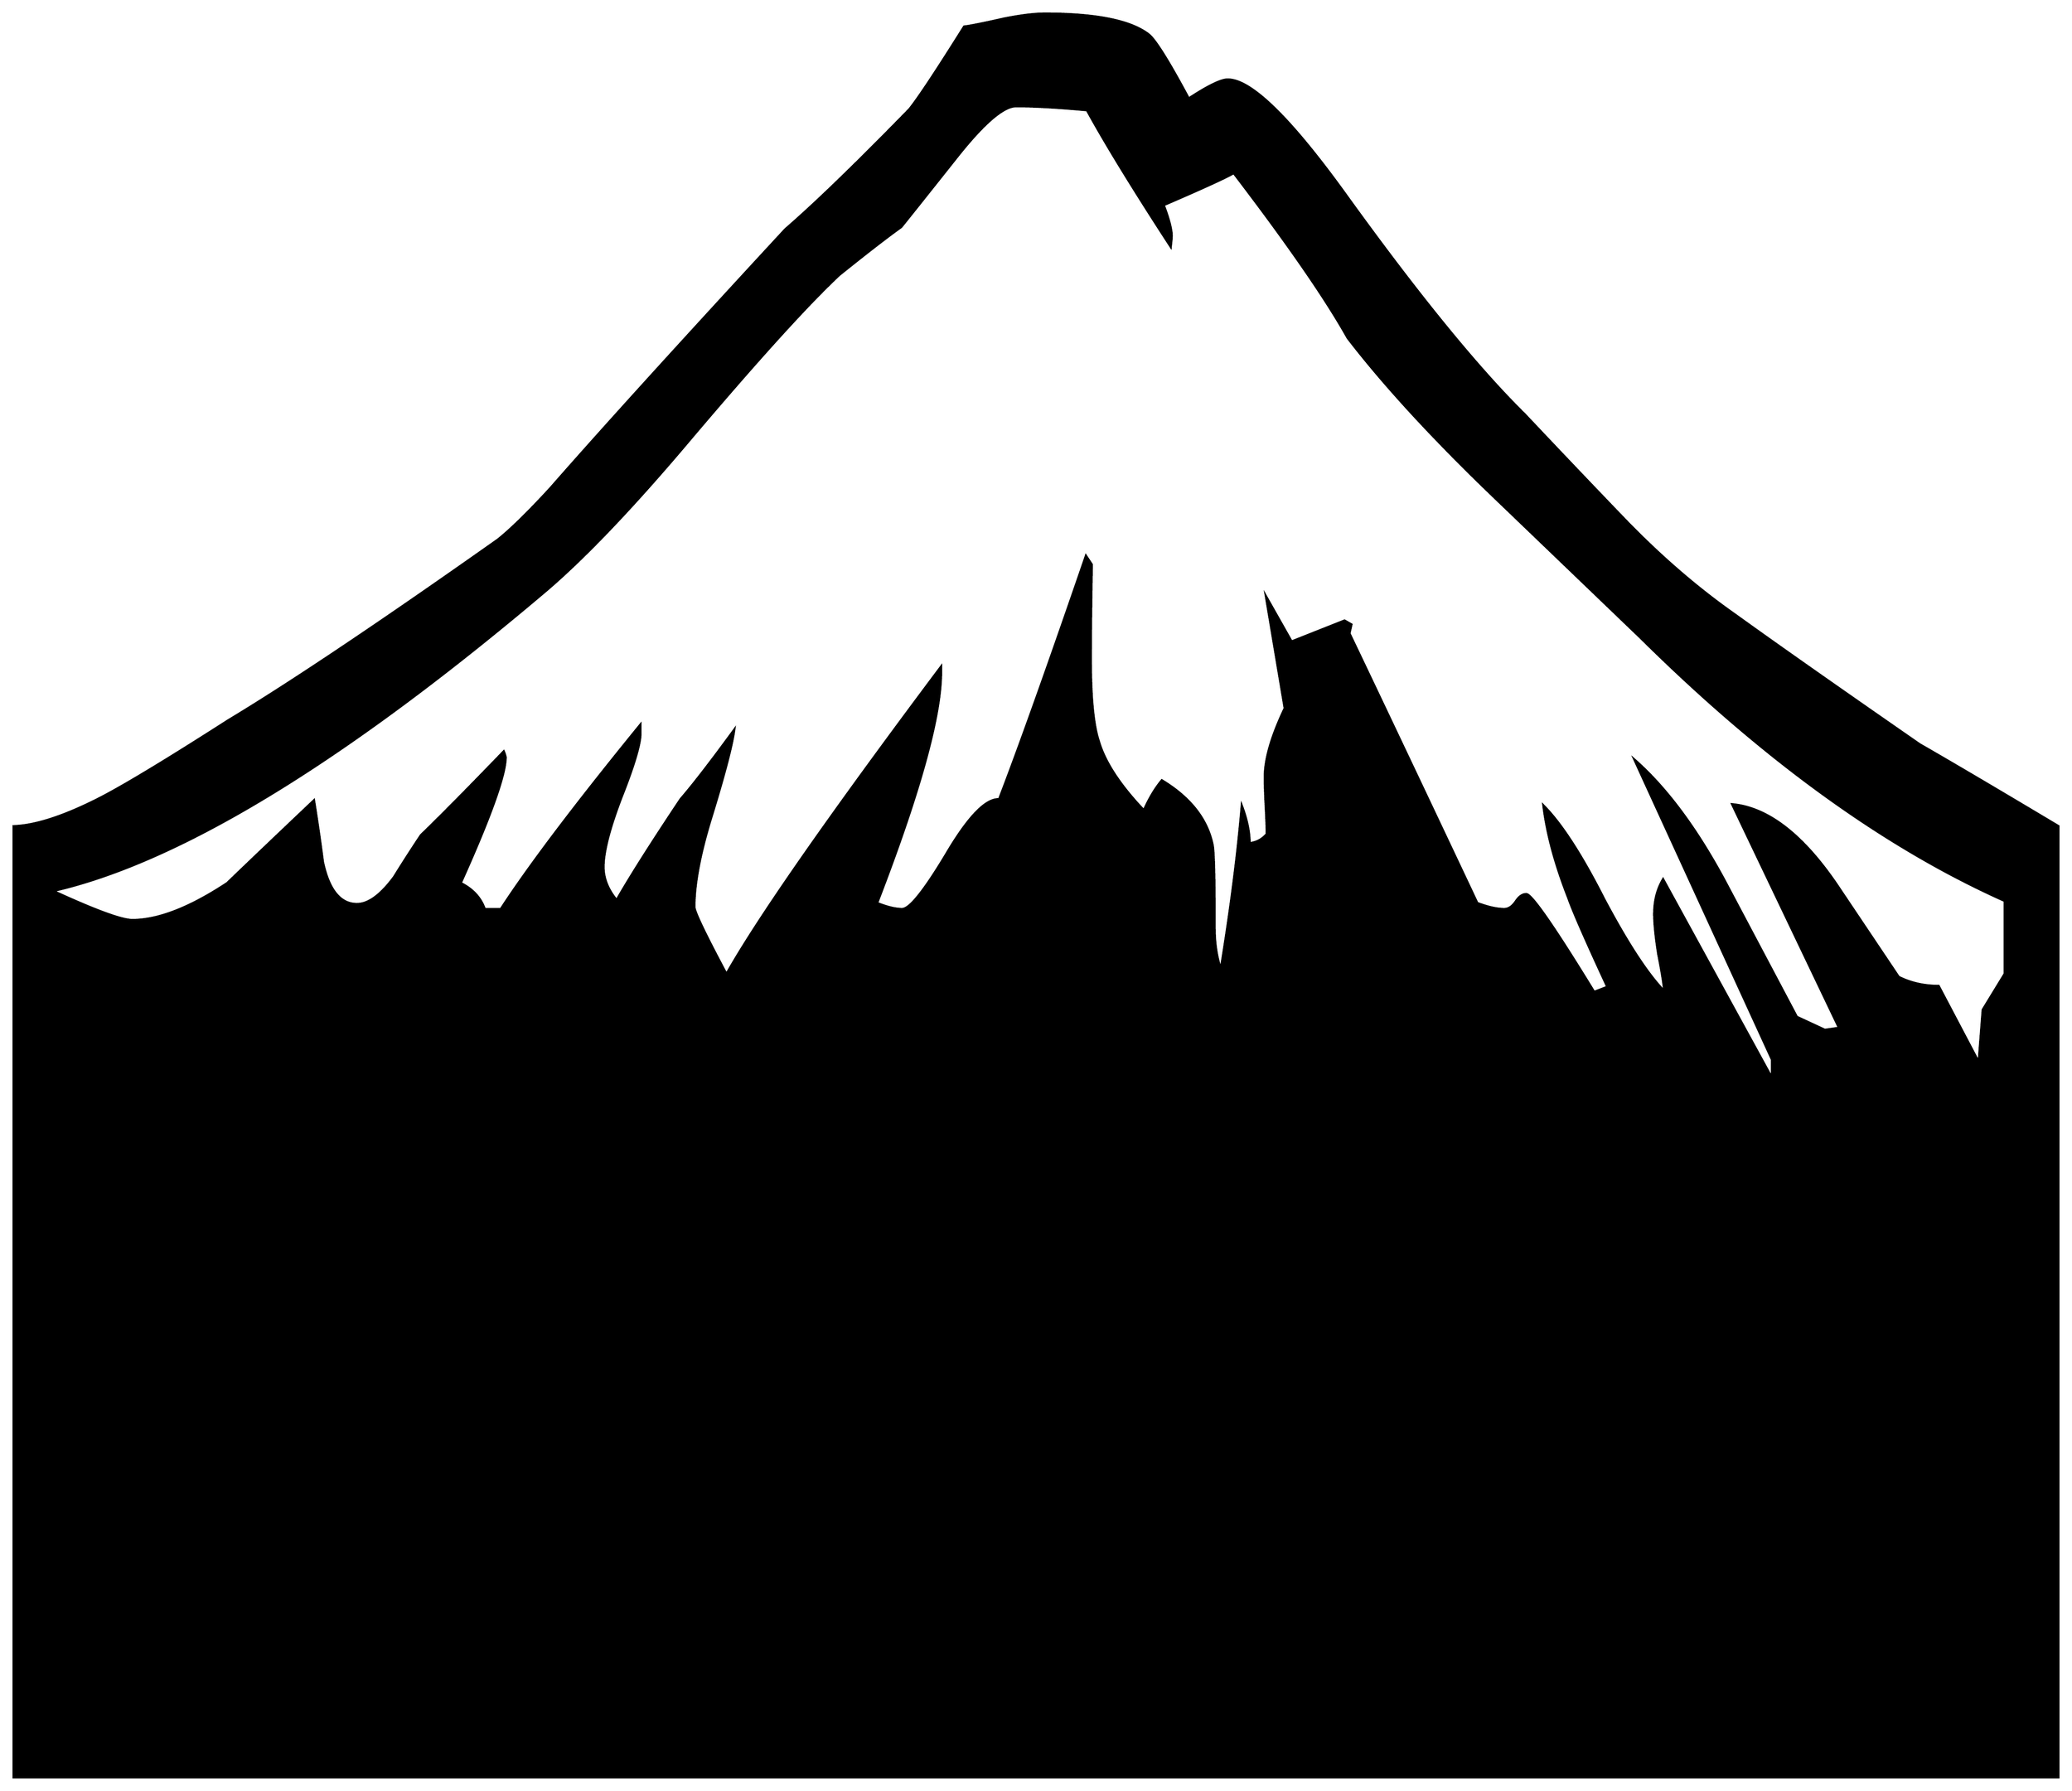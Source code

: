 


\begin{tikzpicture}[y=0.80pt, x=0.80pt, yscale=-1.0, xscale=1.0, inner sep=0pt, outer sep=0pt]
\begin{scope}[shift={(100.0,1565.0)},nonzero rule]
  \path[draw=.,fill=.,line width=1.600pt] (2048.0,442.0) --
    (0.0,442.0) -- (0.0,-511.0) .. controls (22.0,-511.667) and
    (50.667,-521.0) .. (86.0,-539.0) .. controls (110.667,-551.667)
    and (153.667,-577.667) .. (215.0,-617.0) .. controls
    (277.0,-654.333) and (367.0,-714.667) .. (485.0,-798.0) ..
    controls (498.333,-808.667) and (516.0,-826.0) .. (538.0,-850.0)
    .. controls (589.333,-908.667) and (667.667,-995.0) ..
    (773.0,-1109.0) .. controls (802.333,-1134.333) and
    (843.667,-1174.333) .. (897.0,-1229.0) .. controls
    (905.667,-1239.667) and (924.0,-1267.333) .. (952.0,-1312.0) ..
    controls (958.0,-1312.667) and (971.333,-1315.333) ..
    (992.0,-1320.0) .. controls (1008.667,-1323.333) and
    (1022.333,-1325.0) .. (1033.0,-1325.0) .. controls
    (1084.333,-1325.0) and (1119.0,-1318.0) .. (1137.0,-1304.0) ..
    controls (1143.667,-1298.667) and (1157.0,-1277.333) ..
    (1177.0,-1240.0) .. controls (1196.333,-1252.667) and
    (1209.333,-1259.0) .. (1216.0,-1259.0) .. controls
    (1239.333,-1259.0) and (1278.667,-1220.667) .. (1334.0,-1144.0) ..
    controls (1406.0,-1044.0) and (1466.0,-970.333) ..
    (1514.0,-923.0) .. controls (1546.667,-888.333) and
    (1579.667,-853.667) .. (1613.0,-819.0) .. controls
    (1649.0,-781.667) and (1686.0,-749.667) .. (1724.0,-723.0) ..
    controls (1764.667,-693.667) and (1826.333,-650.333) ..
    (1909.0,-593.0) .. controls (1940.333,-575.0) and
    (1986.667,-547.667) .. (2048.0,-511.0) -- (2048.0,442.0) --
    cycle(1994.0,-363.0) -- (1994.0,-436.0) .. controls
    (1874.667,-489.333) and (1753.333,-577.0) .. (1630.0,-699.0) ..
    controls (1579.333,-747.667) and (1528.667,-796.333) ..
    (1478.0,-845.0) .. controls (1418.667,-902.333) and
    (1371.333,-954.0) .. (1336.0,-1000.0) .. controls
    (1314.0,-1039.333) and (1276.0,-1094.333) .. (1222.0,-1165.0) ..
    controls (1214.0,-1160.333) and (1190.667,-1149.667) ..
    (1152.0,-1133.0) .. controls (1157.333,-1119.0) and
    (1160.0,-1108.667) .. (1160.0,-1102.0) .. controls
    (1160.0,-1100.667) and (1159.667,-1097.0) .. (1159.0,-1091.0) ..
    controls (1121.667,-1148.333) and (1093.667,-1194.0) ..
    (1075.0,-1228.0) .. controls (1045.667,-1230.667) and
    (1022.0,-1232.0) .. (1004.0,-1232.0) .. controls
    (991.333,-1232.0) and (971.333,-1214.667) .. (944.0,-1180.0) ..
    controls (908.0,-1134.667) and (889.667,-1111.667) ..
    (889.0,-1111.0) .. controls (875.0,-1101.0) and
    (854.333,-1085.0) .. (827.0,-1063.0) .. controls
    (795.667,-1033.667) and (746.667,-979.667) .. (680.0,-901.0) ..
    controls (620.0,-829.667) and (569.667,-777.0) .. (529.0,-743.0)
    .. controls (328.333,-573.667) and (165.333,-474.667) ..
    (40.0,-446.0) .. controls (82.0,-426.667) and (108.333,-417.0)
    .. (119.0,-417.0) .. controls (145.0,-417.0) and
    (176.667,-429.333) .. (214.0,-454.0) .. controls (233.333,-472.667)
    and (262.333,-500.333) .. (301.0,-537.0) .. controls
    (304.333,-516.333) and (307.333,-495.667) .. (310.0,-475.0) ..
    controls (316.0,-447.0) and (327.333,-433.0) .. (344.0,-433.0)
    .. controls (355.333,-433.0) and (367.667,-442.0) ..
    (381.0,-460.0) .. controls (389.667,-474.0) and (398.667,-488.0)
    .. (408.0,-502.0) .. controls (426.667,-520.0) and
    (454.333,-548.0) .. (491.0,-586.0) .. controls (491.667,-584.667)
    and (492.333,-582.667) .. (493.0,-580.0) .. controls
    (493.0,-562.667) and (478.0,-520.667) .. (448.0,-454.0) ..
    controls (460.0,-448.0) and (468.0,-439.333) .. (472.0,-428.0)
    -- (488.0,-428.0) .. controls (516.667,-472.0) and
    (563.333,-533.667) .. (628.0,-613.0) -- (628.0,-604.0) ..
    controls (628.0,-593.333) and (621.667,-572.0) .. (609.0,-540.0)
    .. controls (597.0,-508.667) and (591.0,-485.333) ..
    (591.0,-470.0) .. controls (591.0,-458.667) and (595.333,-447.667)
    .. (604.0,-437.0) .. controls (617.333,-460.333) and
    (638.667,-494.0) .. (668.0,-538.0) .. controls (680.667,-552.667)
    and (698.667,-576.0) .. (722.0,-608.0) .. controls
    (720.0,-592.667) and (712.333,-563.333) .. (699.0,-520.0) ..
    controls (687.667,-483.333) and (682.0,-453.333) .. (682.0,-430.0)
    .. controls (682.0,-425.333) and (692.667,-403.0) ..
    (714.0,-363.0) .. controls (746.0,-419.667) and (817.667,-522.333)
    .. (929.0,-671.0) -- (929.0,-665.0) .. controls
    (929.0,-621.667) and (907.667,-544.667) .. (865.0,-434.0) ..
    controls (875.0,-430.0) and (883.333,-428.0) .. (890.0,-428.0)
    .. controls (897.333,-428.0) and (912.0,-446.333) ..
    (934.0,-483.0) .. controls (956.0,-520.333) and (973.667,-538.667)
    .. (987.0,-538.0) .. controls (1007.0,-590.0) and
    (1036.0,-671.333) .. (1074.0,-782.0) -- (1080.0,-773.0) ..
    controls (1079.333,-735.0) and (1079.0,-703.333) ..
    (1079.0,-678.0) .. controls (1079.0,-639.333) and
    (1081.667,-612.0) .. (1087.0,-596.0) .. controls
    (1093.0,-575.333) and (1108.0,-552.333) .. (1132.0,-527.0) ..
    controls (1137.333,-539.0) and (1143.333,-549.0) ..
    (1150.0,-557.0) .. controls (1178.667,-539.667) and
    (1195.667,-518.0) .. (1201.0,-492.0) .. controls
    (1202.333,-485.333) and (1203.0,-457.333) .. (1203.0,-408.0) ..
    controls (1203.0,-394.0) and (1205.0,-380.667) ..
    (1209.0,-368.0) .. controls (1219.0,-429.333) and
    (1226.0,-484.0) .. (1230.0,-532.0) .. controls
    (1235.333,-518.0) and (1238.0,-505.333) .. (1238.0,-494.0) ..
    controls (1244.667,-494.667) and (1250.333,-497.667) ..
    (1255.0,-503.0) .. controls (1255.0,-508.333) and
    (1254.667,-517.333) .. (1254.0,-530.0) .. controls
    (1253.333,-543.333) and (1253.0,-553.333) .. (1253.0,-560.0) ..
    controls (1253.0,-578.0) and (1259.667,-601.0) ..
    (1273.0,-629.0) -- (1254.0,-742.0) -- (1280.0,-696.0) --
    (1333.0,-717.0) -- (1340.0,-713.0) -- (1338.0,-704.0) ..
    controls (1366.667,-644.0) and (1409.333,-554.0) ..
    (1466.0,-434.0) .. controls (1476.667,-430.0) and
    (1485.667,-428.0) .. (1493.0,-428.0) .. controls
    (1497.0,-428.0) and (1500.667,-430.333) .. (1504.0,-435.0) ..
    controls (1507.333,-440.333) and (1511.0,-443.0) ..
    (1515.0,-443.0) .. controls (1520.333,-443.0) and
    (1543.0,-410.333) .. (1583.0,-345.0) -- (1596.0,-350.0) ..
    controls (1574.667,-396.0) and (1561.667,-425.667) ..
    (1557.0,-439.0) .. controls (1543.667,-473.0) and
    (1535.333,-504.0) .. (1532.0,-532.0) .. controls
    (1550.0,-514.0) and (1570.333,-482.667) .. (1593.0,-438.0) ..
    controls (1616.333,-394.0) and (1636.333,-363.333) ..
    (1653.0,-346.0) .. controls (1652.333,-354.0) and
    (1650.333,-366.333) .. (1647.0,-383.0) .. controls
    (1644.333,-400.333) and (1643.0,-413.667) .. (1643.0,-423.0) ..
    controls (1643.0,-436.333) and (1646.0,-448.0) ..
    (1652.0,-458.0) -- (1761.0,-259.0) -- (1761.0,-277.0) --
    (1623.0,-578.0) .. controls (1655.0,-550.0) and
    (1685.333,-509.333) .. (1714.0,-456.0) .. controls
    (1738.0,-410.667) and (1762.0,-365.333) .. (1786.0,-320.0) --
    (1814.0,-307.0) -- (1828.0,-309.0) -- (1721.0,-533.0) ..
    controls (1757.667,-529.667) and (1793.667,-501.333) ..
    (1829.0,-448.0) .. controls (1868.333,-389.333) and
    (1888.0,-360.0) .. (1888.0,-360.0) .. controls
    (1900.0,-354.0) and (1913.333,-351.0) .. (1928.0,-351.0) --
    (1968.0,-275.0) -- (1972.0,-327.0) -- (1994.0,-363.0) --
    cycle;
\end{scope}

\end{tikzpicture}

